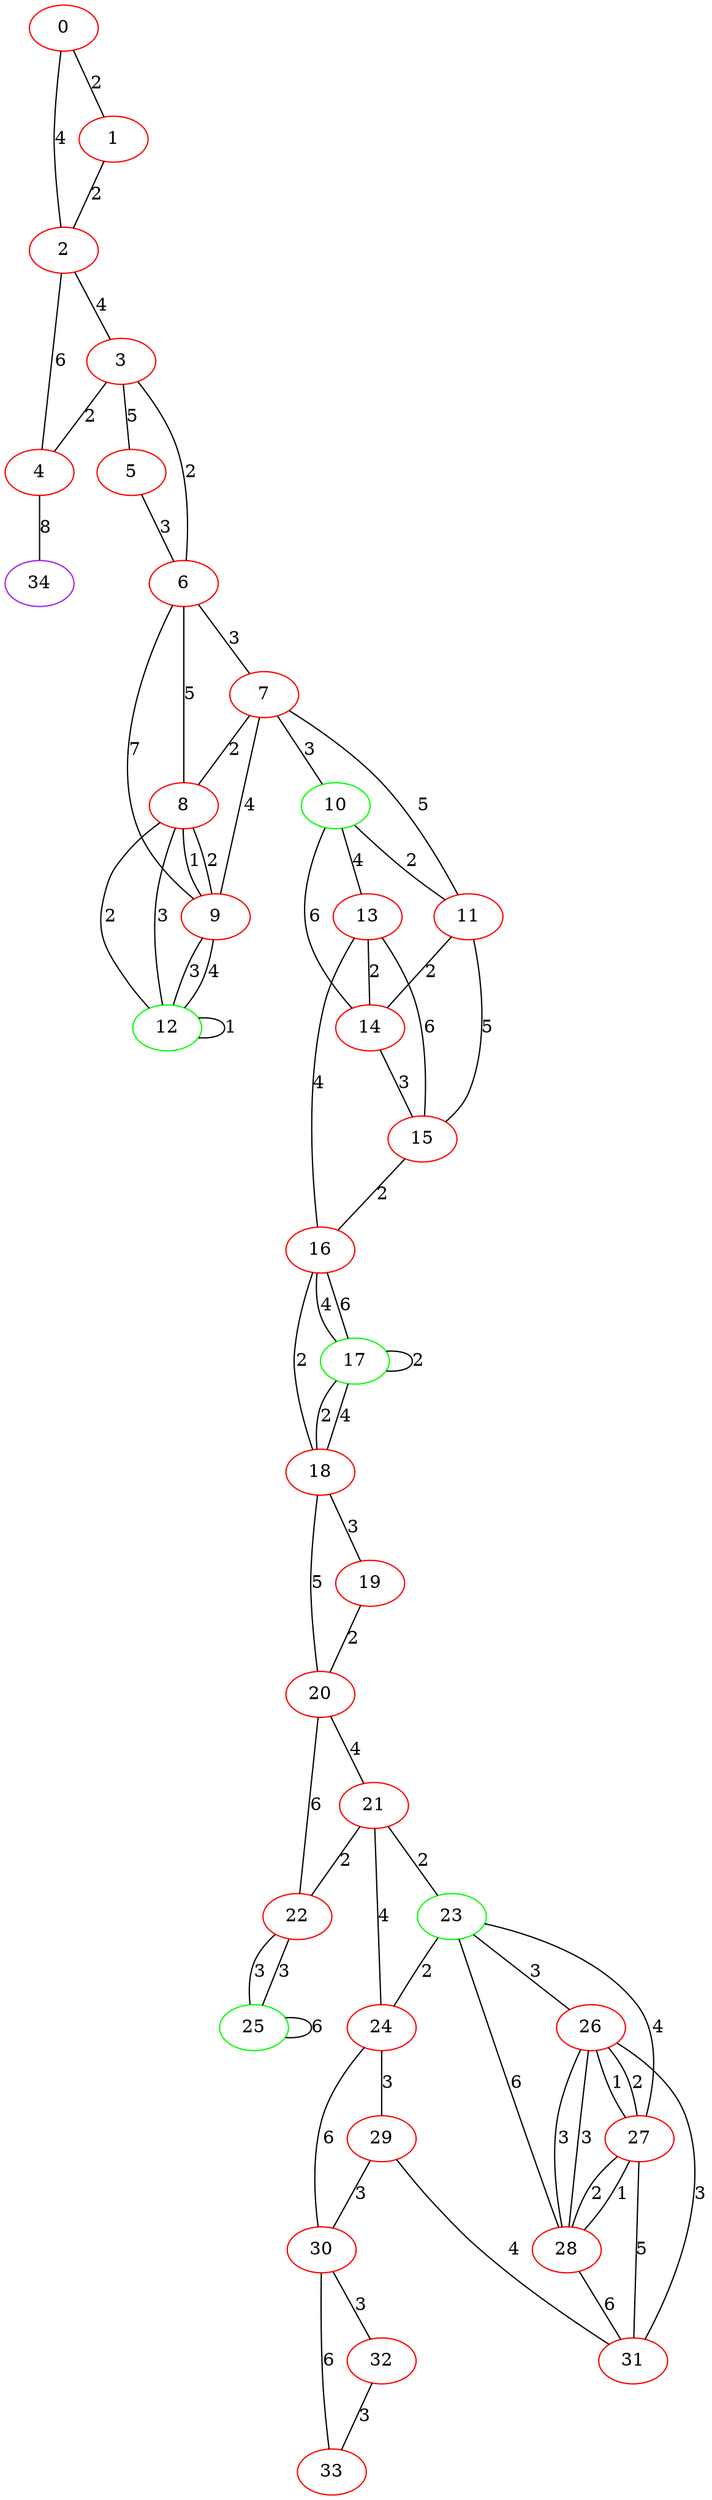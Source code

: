 graph "" {
0 [color=red, weight=1];
1 [color=red, weight=1];
2 [color=red, weight=1];
3 [color=red, weight=1];
4 [color=red, weight=1];
5 [color=red, weight=1];
6 [color=red, weight=1];
7 [color=red, weight=1];
8 [color=red, weight=1];
9 [color=red, weight=1];
10 [color=green, weight=2];
11 [color=red, weight=1];
12 [color=green, weight=2];
13 [color=red, weight=1];
14 [color=red, weight=1];
15 [color=red, weight=1];
16 [color=red, weight=1];
17 [color=green, weight=2];
18 [color=red, weight=1];
19 [color=red, weight=1];
20 [color=red, weight=1];
21 [color=red, weight=1];
22 [color=red, weight=1];
23 [color=green, weight=2];
24 [color=red, weight=1];
25 [color=green, weight=2];
26 [color=red, weight=1];
27 [color=red, weight=1];
28 [color=red, weight=1];
29 [color=red, weight=1];
30 [color=red, weight=1];
31 [color=red, weight=1];
32 [color=red, weight=1];
33 [color=red, weight=1];
34 [color=purple, weight=4];
0 -- 1  [key=0, label=2];
0 -- 2  [key=0, label=4];
1 -- 2  [key=0, label=2];
2 -- 3  [key=0, label=4];
2 -- 4  [key=0, label=6];
3 -- 4  [key=0, label=2];
3 -- 5  [key=0, label=5];
3 -- 6  [key=0, label=2];
4 -- 34  [key=0, label=8];
5 -- 6  [key=0, label=3];
6 -- 8  [key=0, label=5];
6 -- 9  [key=0, label=7];
6 -- 7  [key=0, label=3];
7 -- 8  [key=0, label=2];
7 -- 9  [key=0, label=4];
7 -- 10  [key=0, label=3];
7 -- 11  [key=0, label=5];
8 -- 9  [key=0, label=1];
8 -- 9  [key=1, label=2];
8 -- 12  [key=0, label=2];
8 -- 12  [key=1, label=3];
9 -- 12  [key=0, label=3];
9 -- 12  [key=1, label=4];
10 -- 11  [key=0, label=2];
10 -- 13  [key=0, label=4];
10 -- 14  [key=0, label=6];
11 -- 14  [key=0, label=2];
11 -- 15  [key=0, label=5];
12 -- 12  [key=0, label=1];
13 -- 16  [key=0, label=4];
13 -- 14  [key=0, label=2];
13 -- 15  [key=0, label=6];
14 -- 15  [key=0, label=3];
15 -- 16  [key=0, label=2];
16 -- 17  [key=0, label=6];
16 -- 17  [key=1, label=4];
16 -- 18  [key=0, label=2];
17 -- 17  [key=0, label=2];
17 -- 18  [key=0, label=4];
17 -- 18  [key=1, label=2];
18 -- 19  [key=0, label=3];
18 -- 20  [key=0, label=5];
19 -- 20  [key=0, label=2];
20 -- 21  [key=0, label=4];
20 -- 22  [key=0, label=6];
21 -- 24  [key=0, label=4];
21 -- 22  [key=0, label=2];
21 -- 23  [key=0, label=2];
22 -- 25  [key=0, label=3];
22 -- 25  [key=1, label=3];
23 -- 24  [key=0, label=2];
23 -- 26  [key=0, label=3];
23 -- 27  [key=0, label=4];
23 -- 28  [key=0, label=6];
24 -- 29  [key=0, label=3];
24 -- 30  [key=0, label=6];
25 -- 25  [key=0, label=6];
26 -- 27  [key=0, label=2];
26 -- 27  [key=1, label=1];
26 -- 28  [key=0, label=3];
26 -- 28  [key=1, label=3];
26 -- 31  [key=0, label=3];
27 -- 28  [key=0, label=1];
27 -- 28  [key=1, label=2];
27 -- 31  [key=0, label=5];
28 -- 31  [key=0, label=6];
29 -- 30  [key=0, label=3];
29 -- 31  [key=0, label=4];
30 -- 32  [key=0, label=3];
30 -- 33  [key=0, label=6];
32 -- 33  [key=0, label=3];
}
